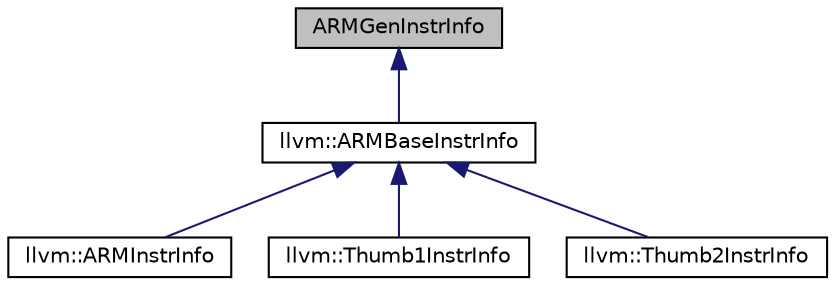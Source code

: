 digraph "ARMGenInstrInfo"
{
 // LATEX_PDF_SIZE
  bgcolor="transparent";
  edge [fontname="Helvetica",fontsize="10",labelfontname="Helvetica",labelfontsize="10"];
  node [fontname="Helvetica",fontsize="10",shape="box"];
  Node1 [label="ARMGenInstrInfo",height=0.2,width=0.4,color="black", fillcolor="grey75", style="filled", fontcolor="black",tooltip=" "];
  Node1 -> Node2 [dir="back",color="midnightblue",fontsize="10",style="solid",fontname="Helvetica"];
  Node2 [label="llvm::ARMBaseInstrInfo",height=0.2,width=0.4,color="black",URL="$classllvm_1_1ARMBaseInstrInfo.html",tooltip=" "];
  Node2 -> Node3 [dir="back",color="midnightblue",fontsize="10",style="solid",fontname="Helvetica"];
  Node3 [label="llvm::ARMInstrInfo",height=0.2,width=0.4,color="black",URL="$classllvm_1_1ARMInstrInfo.html",tooltip=" "];
  Node2 -> Node4 [dir="back",color="midnightblue",fontsize="10",style="solid",fontname="Helvetica"];
  Node4 [label="llvm::Thumb1InstrInfo",height=0.2,width=0.4,color="black",URL="$classllvm_1_1Thumb1InstrInfo.html",tooltip=" "];
  Node2 -> Node5 [dir="back",color="midnightblue",fontsize="10",style="solid",fontname="Helvetica"];
  Node5 [label="llvm::Thumb2InstrInfo",height=0.2,width=0.4,color="black",URL="$classllvm_1_1Thumb2InstrInfo.html",tooltip=" "];
}
